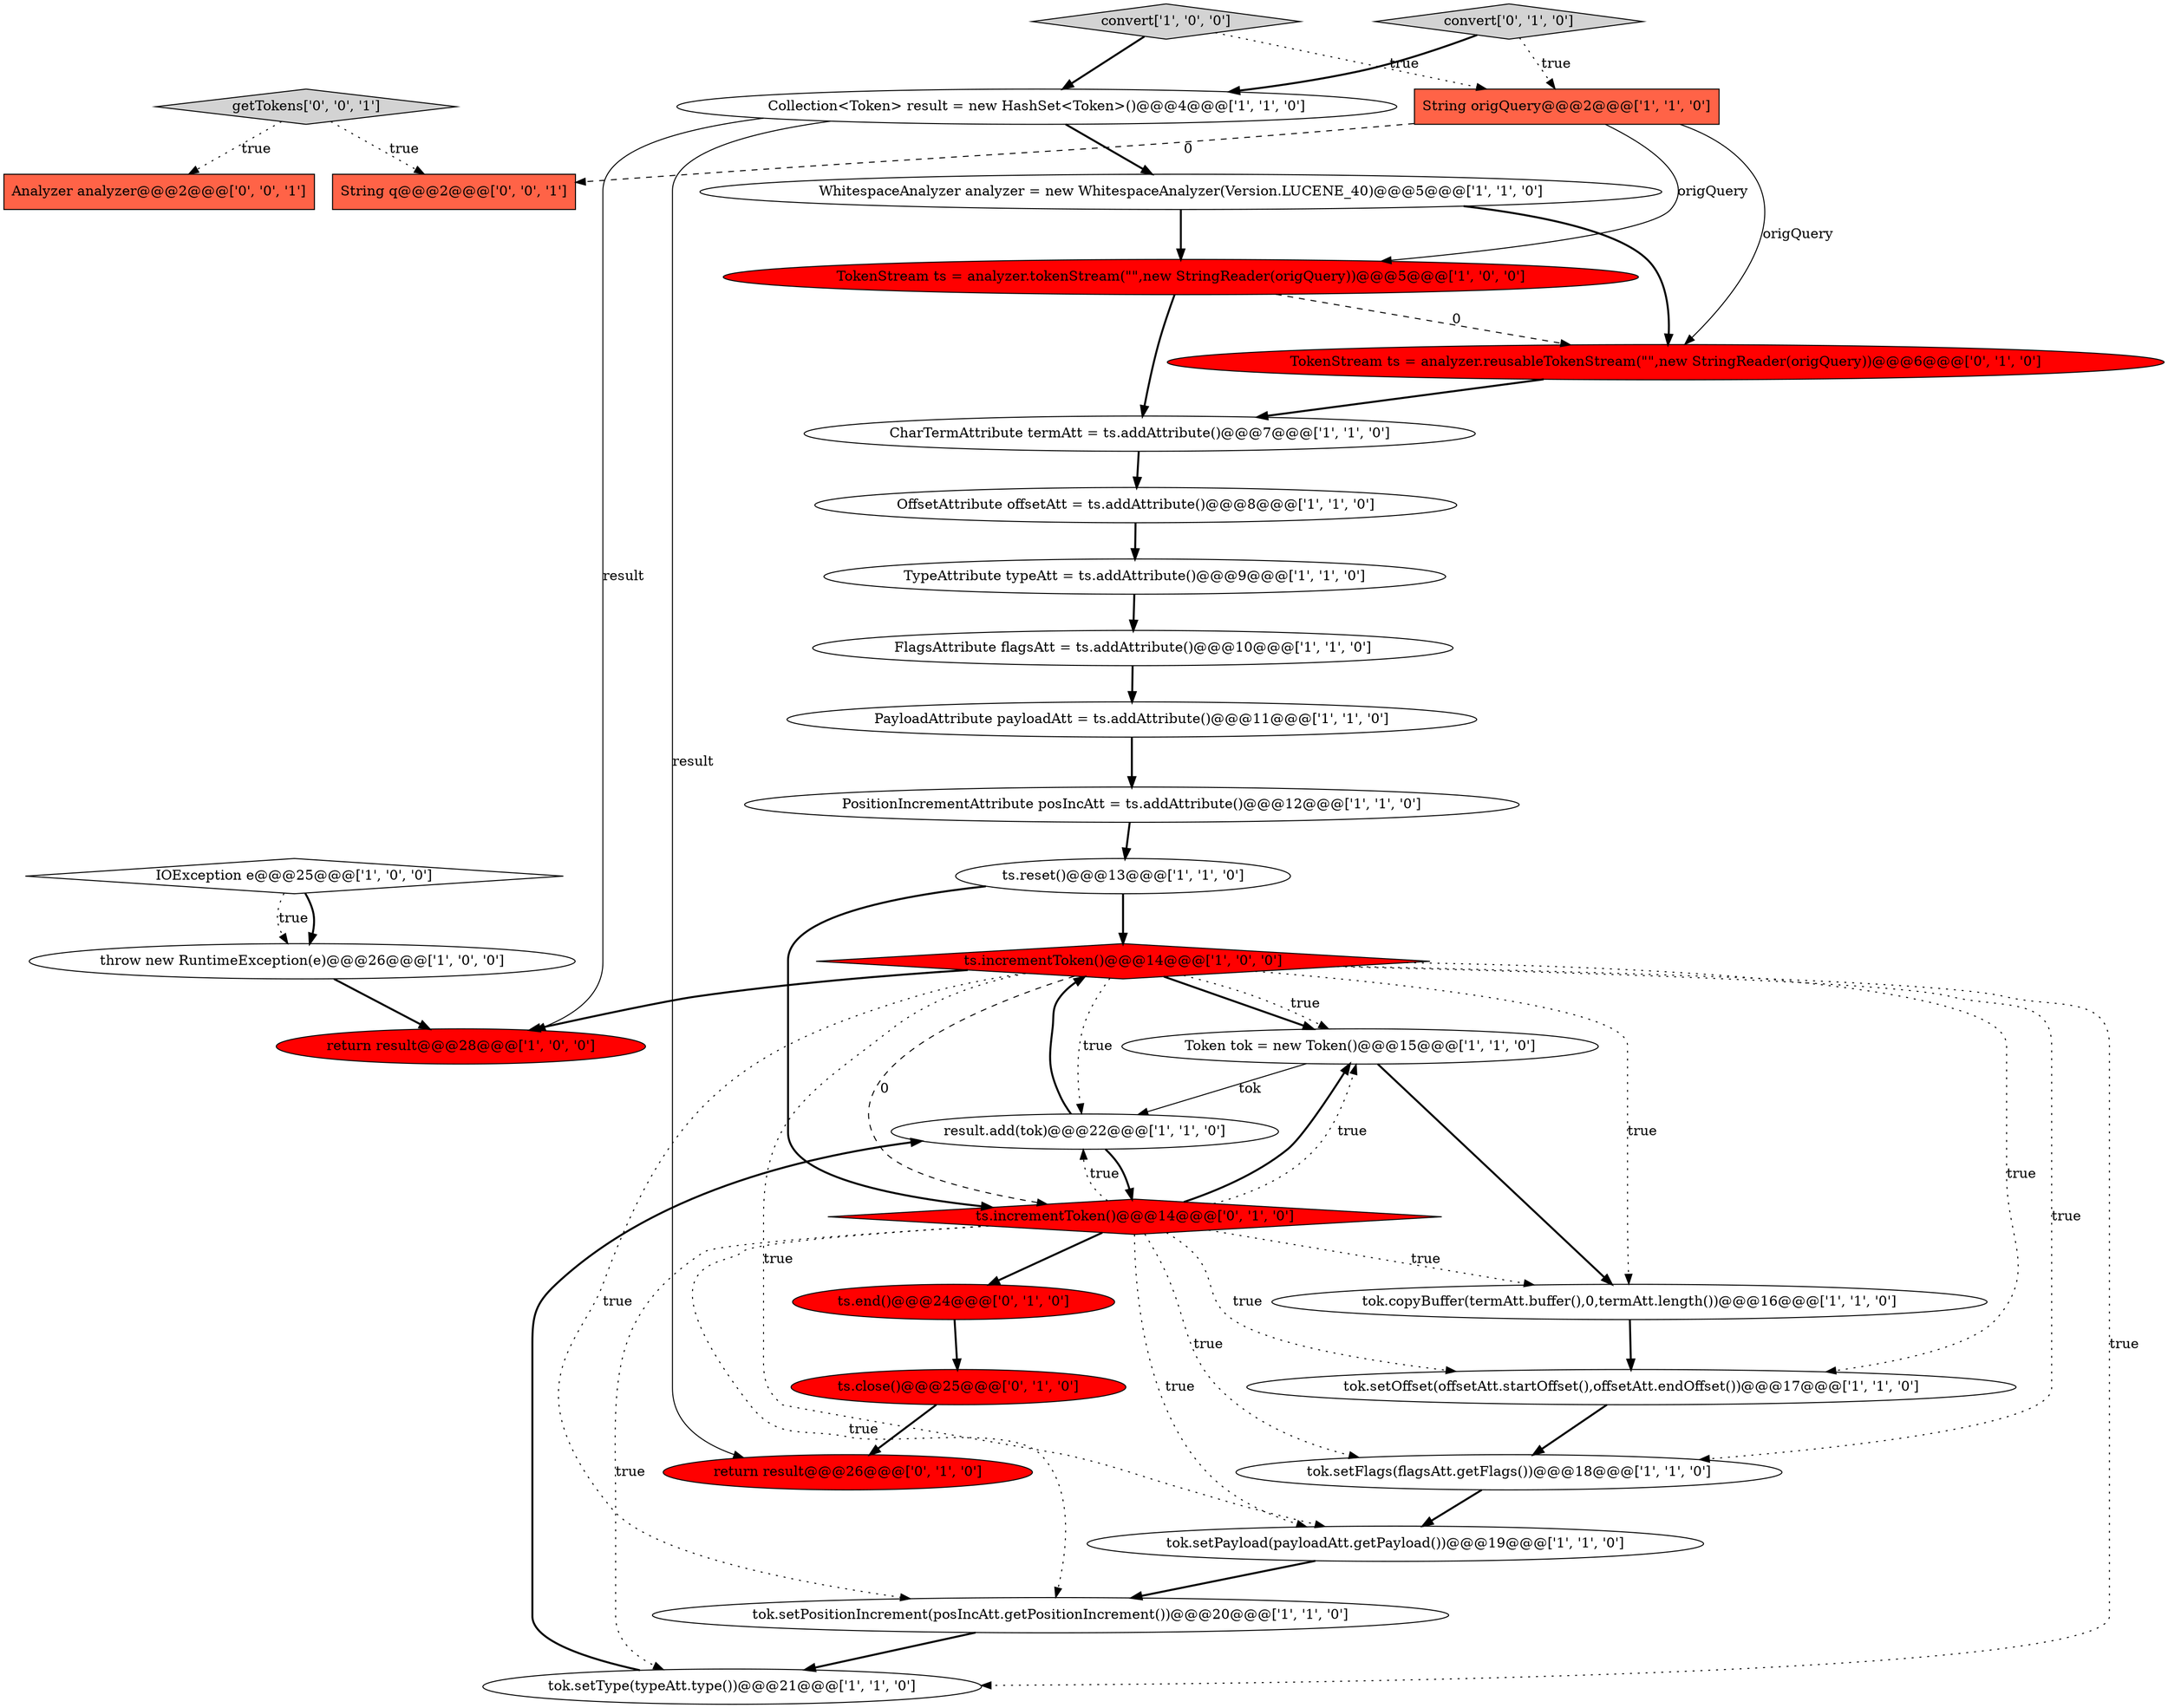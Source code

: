 digraph {
30 [style = filled, label = "Analyzer analyzer@@@2@@@['0', '0', '1']", fillcolor = tomato, shape = box image = "AAA0AAABBB3BBB"];
24 [style = filled, label = "TokenStream ts = analyzer.reusableTokenStream(\"\",new StringReader(origQuery))@@@6@@@['0', '1', '0']", fillcolor = red, shape = ellipse image = "AAA1AAABBB2BBB"];
20 [style = filled, label = "CharTermAttribute termAtt = ts.addAttribute()@@@7@@@['1', '1', '0']", fillcolor = white, shape = ellipse image = "AAA0AAABBB1BBB"];
1 [style = filled, label = "throw new RuntimeException(e)@@@26@@@['1', '0', '0']", fillcolor = white, shape = ellipse image = "AAA0AAABBB1BBB"];
8 [style = filled, label = "convert['1', '0', '0']", fillcolor = lightgray, shape = diamond image = "AAA0AAABBB1BBB"];
13 [style = filled, label = "Token tok = new Token()@@@15@@@['1', '1', '0']", fillcolor = white, shape = ellipse image = "AAA0AAABBB1BBB"];
3 [style = filled, label = "tok.setPayload(payloadAtt.getPayload())@@@19@@@['1', '1', '0']", fillcolor = white, shape = ellipse image = "AAA0AAABBB1BBB"];
11 [style = filled, label = "TokenStream ts = analyzer.tokenStream(\"\",new StringReader(origQuery))@@@5@@@['1', '0', '0']", fillcolor = red, shape = ellipse image = "AAA1AAABBB1BBB"];
32 [style = filled, label = "getTokens['0', '0', '1']", fillcolor = lightgray, shape = diamond image = "AAA0AAABBB3BBB"];
6 [style = filled, label = "tok.setOffset(offsetAtt.startOffset(),offsetAtt.endOffset())@@@17@@@['1', '1', '0']", fillcolor = white, shape = ellipse image = "AAA0AAABBB1BBB"];
17 [style = filled, label = "PositionIncrementAttribute posIncAtt = ts.addAttribute()@@@12@@@['1', '1', '0']", fillcolor = white, shape = ellipse image = "AAA0AAABBB1BBB"];
14 [style = filled, label = "tok.setType(typeAtt.type())@@@21@@@['1', '1', '0']", fillcolor = white, shape = ellipse image = "AAA0AAABBB1BBB"];
31 [style = filled, label = "String q@@@2@@@['0', '0', '1']", fillcolor = tomato, shape = box image = "AAA0AAABBB3BBB"];
12 [style = filled, label = "FlagsAttribute flagsAtt = ts.addAttribute()@@@10@@@['1', '1', '0']", fillcolor = white, shape = ellipse image = "AAA0AAABBB1BBB"];
28 [style = filled, label = "return result@@@26@@@['0', '1', '0']", fillcolor = red, shape = ellipse image = "AAA1AAABBB2BBB"];
21 [style = filled, label = "ts.reset()@@@13@@@['1', '1', '0']", fillcolor = white, shape = ellipse image = "AAA0AAABBB1BBB"];
0 [style = filled, label = "tok.setPositionIncrement(posIncAtt.getPositionIncrement())@@@20@@@['1', '1', '0']", fillcolor = white, shape = ellipse image = "AAA0AAABBB1BBB"];
25 [style = filled, label = "convert['0', '1', '0']", fillcolor = lightgray, shape = diamond image = "AAA0AAABBB2BBB"];
26 [style = filled, label = "ts.close()@@@25@@@['0', '1', '0']", fillcolor = red, shape = ellipse image = "AAA1AAABBB2BBB"];
5 [style = filled, label = "OffsetAttribute offsetAtt = ts.addAttribute()@@@8@@@['1', '1', '0']", fillcolor = white, shape = ellipse image = "AAA0AAABBB1BBB"];
4 [style = filled, label = "Collection<Token> result = new HashSet<Token>()@@@4@@@['1', '1', '0']", fillcolor = white, shape = ellipse image = "AAA0AAABBB1BBB"];
22 [style = filled, label = "result.add(tok)@@@22@@@['1', '1', '0']", fillcolor = white, shape = ellipse image = "AAA0AAABBB1BBB"];
9 [style = filled, label = "WhitespaceAnalyzer analyzer = new WhitespaceAnalyzer(Version.LUCENE_40)@@@5@@@['1', '1', '0']", fillcolor = white, shape = ellipse image = "AAA0AAABBB1BBB"];
7 [style = filled, label = "ts.incrementToken()@@@14@@@['1', '0', '0']", fillcolor = red, shape = diamond image = "AAA1AAABBB1BBB"];
10 [style = filled, label = "tok.setFlags(flagsAtt.getFlags())@@@18@@@['1', '1', '0']", fillcolor = white, shape = ellipse image = "AAA0AAABBB1BBB"];
23 [style = filled, label = "TypeAttribute typeAtt = ts.addAttribute()@@@9@@@['1', '1', '0']", fillcolor = white, shape = ellipse image = "AAA0AAABBB1BBB"];
16 [style = filled, label = "tok.copyBuffer(termAtt.buffer(),0,termAtt.length())@@@16@@@['1', '1', '0']", fillcolor = white, shape = ellipse image = "AAA0AAABBB1BBB"];
27 [style = filled, label = "ts.incrementToken()@@@14@@@['0', '1', '0']", fillcolor = red, shape = diamond image = "AAA1AAABBB2BBB"];
29 [style = filled, label = "ts.end()@@@24@@@['0', '1', '0']", fillcolor = red, shape = ellipse image = "AAA1AAABBB2BBB"];
19 [style = filled, label = "return result@@@28@@@['1', '0', '0']", fillcolor = red, shape = ellipse image = "AAA1AAABBB1BBB"];
15 [style = filled, label = "String origQuery@@@2@@@['1', '1', '0']", fillcolor = tomato, shape = box image = "AAA0AAABBB1BBB"];
18 [style = filled, label = "PayloadAttribute payloadAtt = ts.addAttribute()@@@11@@@['1', '1', '0']", fillcolor = white, shape = ellipse image = "AAA0AAABBB1BBB"];
2 [style = filled, label = "IOException e@@@25@@@['1', '0', '0']", fillcolor = white, shape = diamond image = "AAA0AAABBB1BBB"];
7->13 [style = bold, label=""];
27->13 [style = bold, label=""];
4->9 [style = bold, label=""];
11->20 [style = bold, label=""];
7->6 [style = dotted, label="true"];
27->14 [style = dotted, label="true"];
13->22 [style = solid, label="tok"];
15->24 [style = solid, label="origQuery"];
9->11 [style = bold, label=""];
7->10 [style = dotted, label="true"];
27->22 [style = dotted, label="true"];
5->23 [style = bold, label=""];
21->27 [style = bold, label=""];
2->1 [style = bold, label=""];
16->6 [style = bold, label=""];
7->13 [style = dotted, label="true"];
14->22 [style = bold, label=""];
27->10 [style = dotted, label="true"];
18->17 [style = bold, label=""];
4->19 [style = solid, label="result"];
25->4 [style = bold, label=""];
10->3 [style = bold, label=""];
8->15 [style = dotted, label="true"];
4->28 [style = solid, label="result"];
27->13 [style = dotted, label="true"];
7->0 [style = dotted, label="true"];
13->16 [style = bold, label=""];
22->7 [style = bold, label=""];
27->16 [style = dotted, label="true"];
3->0 [style = bold, label=""];
27->3 [style = dotted, label="true"];
20->5 [style = bold, label=""];
29->26 [style = bold, label=""];
7->27 [style = dashed, label="0"];
24->20 [style = bold, label=""];
0->14 [style = bold, label=""];
25->15 [style = dotted, label="true"];
22->27 [style = bold, label=""];
27->0 [style = dotted, label="true"];
7->3 [style = dotted, label="true"];
2->1 [style = dotted, label="true"];
6->10 [style = bold, label=""];
11->24 [style = dashed, label="0"];
32->30 [style = dotted, label="true"];
12->18 [style = bold, label=""];
7->16 [style = dotted, label="true"];
15->11 [style = solid, label="origQuery"];
15->31 [style = dashed, label="0"];
21->7 [style = bold, label=""];
23->12 [style = bold, label=""];
26->28 [style = bold, label=""];
8->4 [style = bold, label=""];
27->29 [style = bold, label=""];
27->6 [style = dotted, label="true"];
1->19 [style = bold, label=""];
7->22 [style = dotted, label="true"];
7->19 [style = bold, label=""];
17->21 [style = bold, label=""];
9->24 [style = bold, label=""];
32->31 [style = dotted, label="true"];
7->14 [style = dotted, label="true"];
}
